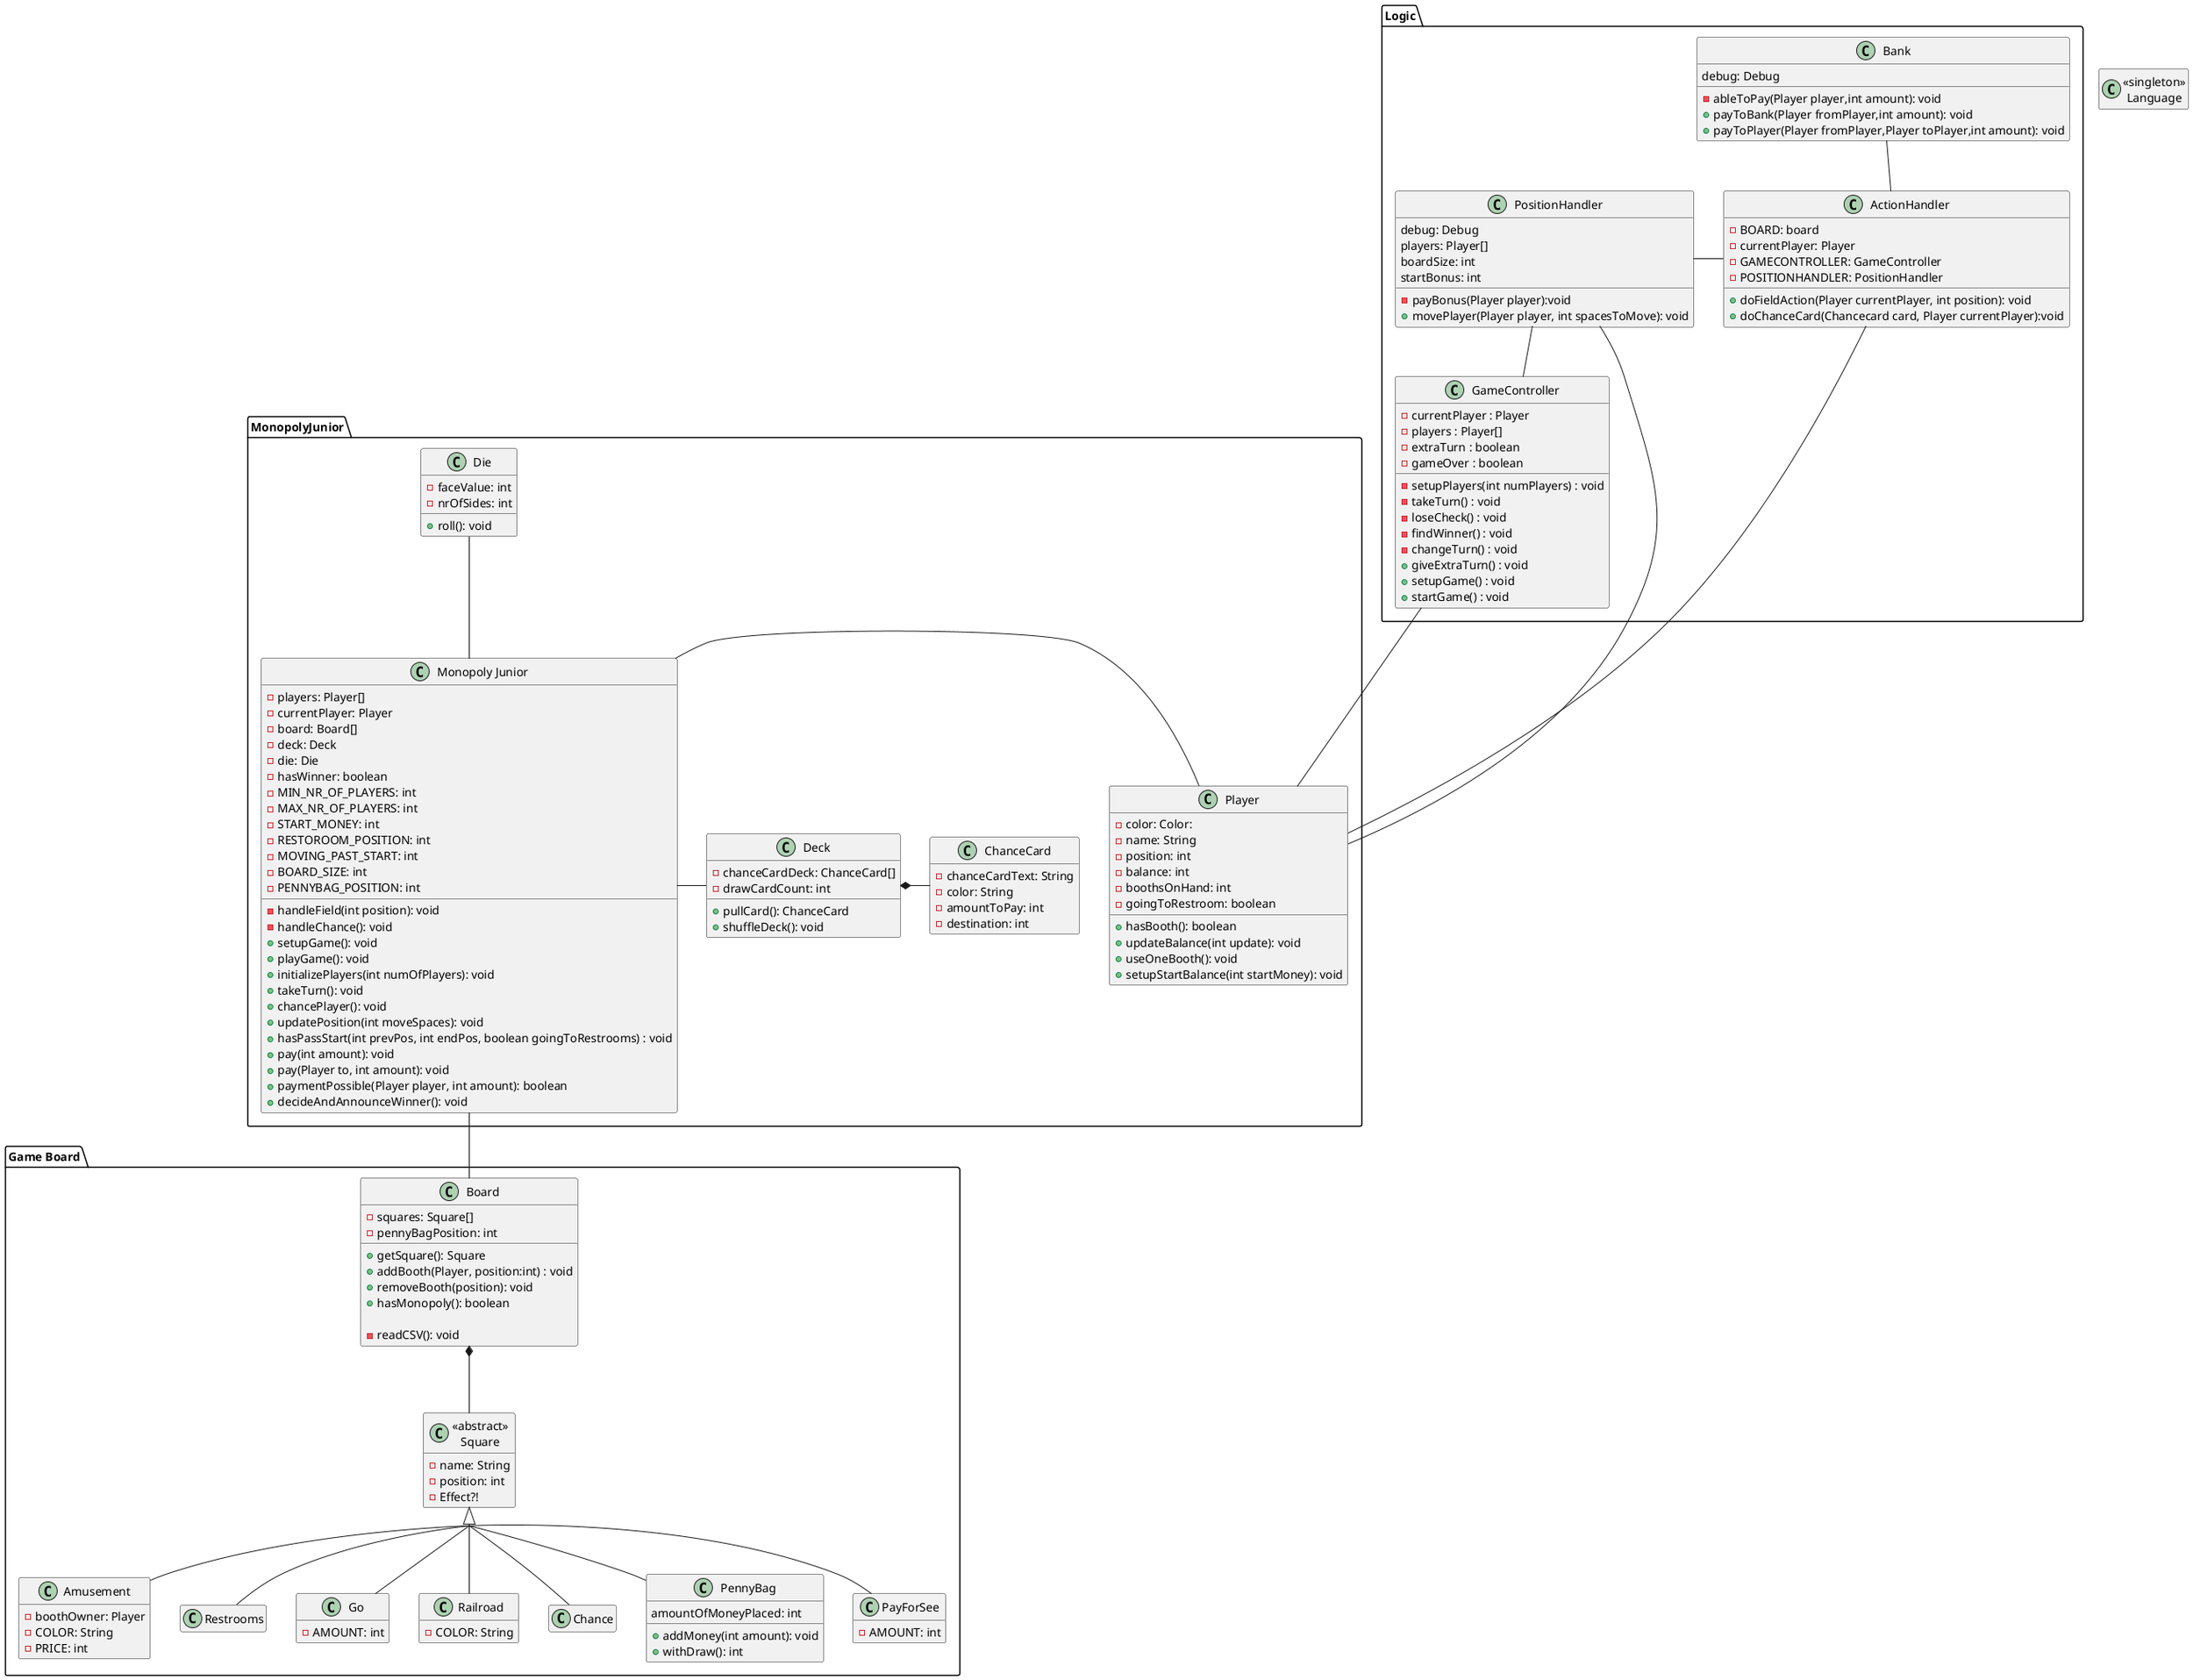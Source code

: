@startuml

hide empty members
skinparam groupInheritance 2

package "Game Board" {
    class Board{
    -squares: Square[]
        -pennyBagPosition: int

        +getSquare(): Square
        +addBooth(Player, position:int) : void
        +removeBooth(position): void
        +hasMonopoly(): boolean

        -readCSV(): void
    }

    class "<<abstract>>\nSquare" as Square{
        -name: String
        -position: int
        -Effect?!
    }
        class Amusement{
          -boothOwner: Player
          -COLOR: String
          -PRICE: int
        }
        class Restrooms
        class Go{
          -AMOUNT: int
        }
        'before was start
        class Railroad{
           -COLOR: String
        }
        class Chance
        class PennyBag{
           amountOfMoneyPlaced: int

           +addMoney(int amount): void
           +withDraw(): int

        }
        class PayForSee{
           -AMOUNT: int
        }
}

package Logic {
    class Bank{
         debug: Debug
        -ableToPay(Player player,int amount): void
        +payToBank(Player fromPlayer,int amount): void
        +payToPlayer(Player fromPlayer,Player toPlayer,int amount): void


    }
    class GameController{
        -currentPlayer : Player
        -players : Player[]
        -extraTurn : boolean
        -gameOver : boolean


        -setupPlayers(int numPlayers) : void
        -takeTurn() : void
        -loseCheck() : void
        -findWinner() : void
        -changeTurn() : void
        +giveExtraTurn() : void
        +setupGame() : void
        +startGame() : void

    }
    class PositionHandler{
       debug: Debug
       players: Player[]
       boardSize: int
       startBonus: int

       -payBonus(Player player):void
       +movePlayer(Player player, int spacesToMove): void

    }
     class ActionHandler{
        -BOARD: board
        -currentPlayer: Player
        -GAMECONTROLLER: GameController
        -POSITIONHANDLER: PositionHandler

        +doFieldAction(Player currentPlayer, int position): void
        +doChanceCard(Chancecard card, Player currentPlayer):void

     }
}
package MonopolyJunior{
   class "Monopoly Junior" as Game{
       -players: Player[]
       -currentPlayer: Player
       -board: Board[]
       -deck: Deck
       -die: Die
       -hasWinner: boolean
       -MIN_NR_OF_PLAYERS: int
       -MAX_NR_OF_PLAYERS: int
       -START_MONEY: int
       -RESTOROOM_POSITION: int
       -MOVING_PAST_START: int
       -BOARD_SIZE: int
       -PENNYBAG_POSITION: int

       -handleField(int position): void
       -handleChance(): void
       +setupGame(): void
       +playGame(): void
       +initializePlayers(int numOfPlayers): void
       +takeTurn(): void
       +chancePlayer(): void
       +updatePosition(int moveSpaces): void
       +hasPassStart(int prevPos, int endPos, boolean goingToRestrooms) : void
       +pay(int amount): void
       +pay(Player to, int amount): void
       +paymentPossible(Player player, int amount): boolean
       +decideAndAnnounceWinner(): void

   }
   class Die{
      -faceValue: int
      -nrOfSides: int

      +roll(): void

   }
   class Player{
       -color: Color:
       -name: String
       -position: int
       -balance: int
       -boothsOnHand: int
       -goingToRestroom: boolean

       +hasBooth(): boolean
       +updateBalance(int update): void
       +useOneBooth(): void
       +setupStartBalance(int startMoney): void
   }
   class Deck{
      -chanceCardDeck: ChanceCard[]
      -drawCardCount: int

      +pullCard(): ChanceCard
      +shuffleDeck(): void
   }
   class ChanceCard{
      -chanceCardText: String
      -color: String
      -amountToPay: int
      -destination: int
   }
}

class "<<singleton>>\nLanguage" as Language

    PositionHandler -- GameController
    Bank -down- ActionHandler
    ActionHandler -left- PositionHandler
    GameController -- Player
    PositionHandler -- Player
    ActionHandler -- Player
    Game -up- Die
    Game -right- Deck
    Deck *-right- ChanceCard
    Game -left- Player
    Game -down- Board
    Board *-down- Square
    Square <|-- Restrooms
    Square <|-- Amusement
    Square <|-- Railroad
    Square <|-- PayForSee
    Square <|-- PennyBag
    Square <|-- Go
    Square <|-- Chance

@enduml